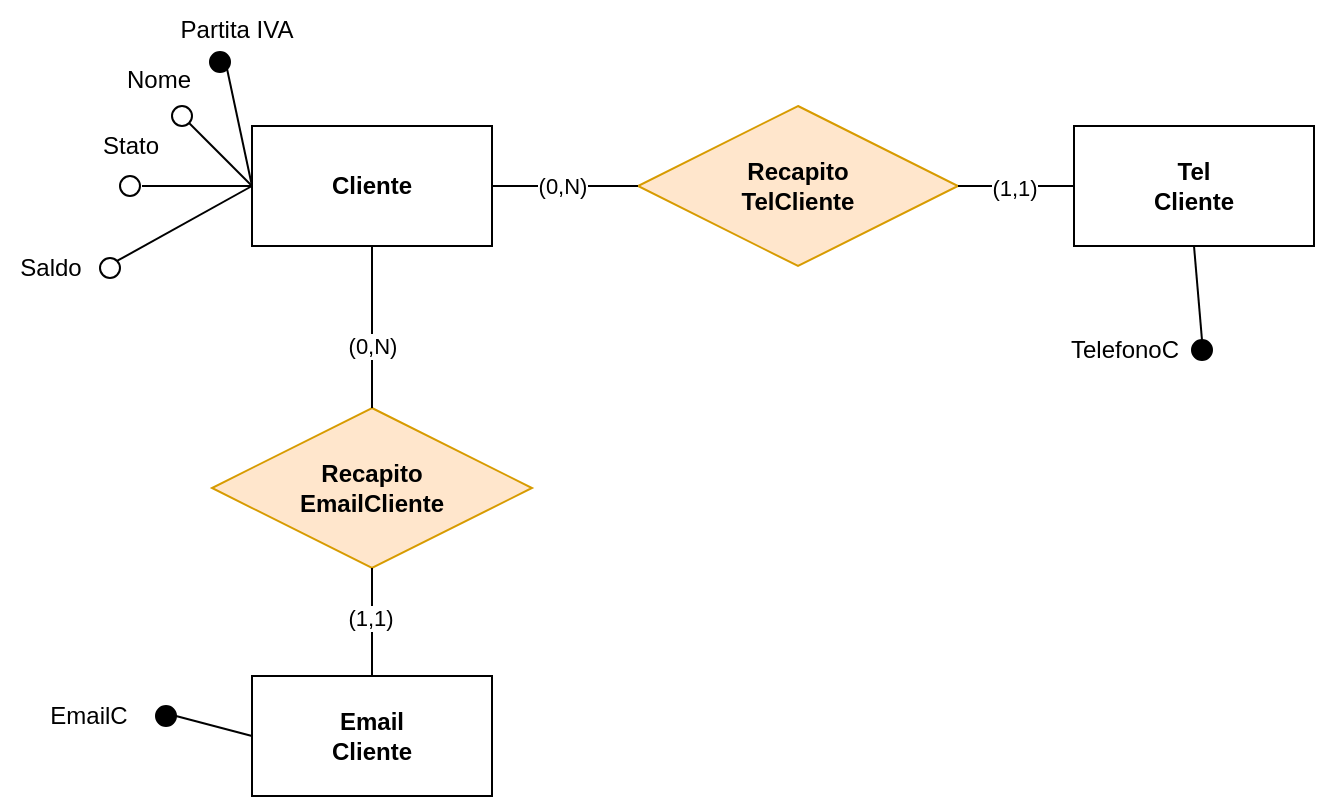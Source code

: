<mxfile version="20.2.3" type="device"><diagram id="dl30c6Od1xxuoknDg2VW" name="Pagina-1"><mxGraphModel dx="944" dy="583" grid="0" gridSize="10" guides="1" tooltips="1" connect="1" arrows="1" fold="1" page="1" pageScale="1" pageWidth="827" pageHeight="1169" math="0" shadow="0"><root><mxCell id="0"/><mxCell id="1" parent="0"/><mxCell id="t3BoIT1Px_faqD17NIAX-1" value="&lt;b&gt;Cliente&lt;/b&gt;" style="rounded=0;whiteSpace=wrap;html=1;" parent="1" vertex="1"><mxGeometry x="257" y="378" width="120" height="60" as="geometry"/></mxCell><mxCell id="t3BoIT1Px_faqD17NIAX-4" value="" style="ellipse;whiteSpace=wrap;html=1;aspect=fixed;" parent="1" vertex="1"><mxGeometry x="217" y="368" width="10" height="10" as="geometry"/></mxCell><mxCell id="t3BoIT1Px_faqD17NIAX-5" value="Nome" style="text;html=1;align=center;verticalAlign=middle;resizable=0;points=[];autosize=1;strokeColor=none;fillColor=none;" parent="1" vertex="1"><mxGeometry x="180" y="340" width="60" height="30" as="geometry"/></mxCell><mxCell id="t3BoIT1Px_faqD17NIAX-6" value="" style="ellipse;whiteSpace=wrap;html=1;aspect=fixed;fillColor=#000000;" parent="1" vertex="1"><mxGeometry x="236" y="341" width="10" height="10" as="geometry"/></mxCell><mxCell id="t3BoIT1Px_faqD17NIAX-7" value="" style="ellipse;whiteSpace=wrap;html=1;aspect=fixed;" parent="1" vertex="1"><mxGeometry x="191" y="403" width="10" height="10" as="geometry"/></mxCell><mxCell id="t3BoIT1Px_faqD17NIAX-9" value="" style="ellipse;whiteSpace=wrap;html=1;aspect=fixed;" parent="1" vertex="1"><mxGeometry x="181" y="444" width="10" height="10" as="geometry"/></mxCell><mxCell id="t3BoIT1Px_faqD17NIAX-11" value="Stato" style="text;html=1;align=center;verticalAlign=middle;resizable=0;points=[];autosize=1;strokeColor=none;fillColor=none;" parent="1" vertex="1"><mxGeometry x="171" y="373" width="50" height="30" as="geometry"/></mxCell><mxCell id="t3BoIT1Px_faqD17NIAX-16" value="Saldo" style="text;html=1;align=center;verticalAlign=middle;resizable=0;points=[];autosize=1;strokeColor=none;fillColor=none;" parent="1" vertex="1"><mxGeometry x="131" y="434" width="50" height="30" as="geometry"/></mxCell><mxCell id="t3BoIT1Px_faqD17NIAX-17" value="Partita IVA" style="text;html=1;align=center;verticalAlign=middle;resizable=0;points=[];autosize=1;strokeColor=none;fillColor=none;" parent="1" vertex="1"><mxGeometry x="209" y="315" width="80" height="30" as="geometry"/></mxCell><mxCell id="t3BoIT1Px_faqD17NIAX-18" value="" style="endArrow=none;html=1;rounded=0;entryX=0;entryY=0.5;entryDx=0;entryDy=0;exitX=1;exitY=0.5;exitDx=0;exitDy=0;" parent="1" target="t3BoIT1Px_faqD17NIAX-1" edge="1"><mxGeometry width="50" height="50" relative="1" as="geometry"><mxPoint x="202" y="408" as="sourcePoint"/><mxPoint x="469" y="500" as="targetPoint"/></mxGeometry></mxCell><mxCell id="t3BoIT1Px_faqD17NIAX-19" value="" style="endArrow=none;html=1;rounded=0;entryX=0;entryY=0.5;entryDx=0;entryDy=0;exitX=1;exitY=1;exitDx=0;exitDy=0;" parent="1" source="t3BoIT1Px_faqD17NIAX-4" target="t3BoIT1Px_faqD17NIAX-1" edge="1"><mxGeometry width="50" height="50" relative="1" as="geometry"><mxPoint x="212" y="418" as="sourcePoint"/><mxPoint x="267" y="418" as="targetPoint"/></mxGeometry></mxCell><mxCell id="t3BoIT1Px_faqD17NIAX-20" value="" style="endArrow=none;html=1;rounded=0;entryX=0;entryY=0.5;entryDx=0;entryDy=0;exitX=1;exitY=1;exitDx=0;exitDy=0;" parent="1" source="t3BoIT1Px_faqD17NIAX-6" target="t3BoIT1Px_faqD17NIAX-1" edge="1"><mxGeometry width="50" height="50" relative="1" as="geometry"><mxPoint x="235.536" y="386.536" as="sourcePoint"/><mxPoint x="267" y="418" as="targetPoint"/></mxGeometry></mxCell><mxCell id="t3BoIT1Px_faqD17NIAX-29" value="&lt;b&gt;Recapito&lt;br&gt;TelCliente&lt;br&gt;&lt;/b&gt;" style="rhombus;whiteSpace=wrap;html=1;fillColor=#ffe6cc;strokeColor=#d79b00;" parent="1" vertex="1"><mxGeometry x="450" y="368" width="160" height="80" as="geometry"/></mxCell><mxCell id="t3BoIT1Px_faqD17NIAX-30" value="&lt;b&gt;Recapito&lt;br&gt;EmailCliente&lt;br&gt;&lt;/b&gt;" style="rhombus;whiteSpace=wrap;html=1;fillColor=#ffe6cc;strokeColor=#d79b00;" parent="1" vertex="1"><mxGeometry x="237" y="519" width="160" height="80" as="geometry"/></mxCell><mxCell id="t3BoIT1Px_faqD17NIAX-32" value="" style="endArrow=none;html=1;rounded=0;entryX=0;entryY=0.5;entryDx=0;entryDy=0;exitX=1;exitY=0;exitDx=0;exitDy=0;" parent="1" source="t3BoIT1Px_faqD17NIAX-9" target="t3BoIT1Px_faqD17NIAX-1" edge="1"><mxGeometry width="50" height="50" relative="1" as="geometry"><mxPoint x="314" y="589" as="sourcePoint"/><mxPoint x="364" y="539" as="targetPoint"/></mxGeometry></mxCell><mxCell id="t3BoIT1Px_faqD17NIAX-33" value="&lt;b&gt;Email&lt;br&gt;Cliente&lt;br&gt;&lt;/b&gt;" style="rounded=0;whiteSpace=wrap;html=1;" parent="1" vertex="1"><mxGeometry x="257" y="653" width="120" height="60" as="geometry"/></mxCell><mxCell id="t3BoIT1Px_faqD17NIAX-34" value="&lt;b&gt;Tel&lt;br&gt;Cliente&lt;br&gt;&lt;/b&gt;" style="rounded=0;whiteSpace=wrap;html=1;" parent="1" vertex="1"><mxGeometry x="668" y="378" width="120" height="60" as="geometry"/></mxCell><mxCell id="t3BoIT1Px_faqD17NIAX-35" value="" style="endArrow=none;html=1;rounded=0;entryX=0.5;entryY=1;entryDx=0;entryDy=0;exitX=0.5;exitY=0;exitDx=0;exitDy=0;" parent="1" source="t3BoIT1Px_faqD17NIAX-30" target="t3BoIT1Px_faqD17NIAX-1" edge="1"><mxGeometry width="50" height="50" relative="1" as="geometry"><mxPoint x="317" y="542" as="sourcePoint"/><mxPoint x="364" y="527" as="targetPoint"/></mxGeometry></mxCell><mxCell id="t3BoIT1Px_faqD17NIAX-41" value="(0,N)" style="edgeLabel;html=1;align=center;verticalAlign=middle;resizable=0;points=[];" parent="t3BoIT1Px_faqD17NIAX-35" vertex="1" connectable="0"><mxGeometry x="-0.222" y="3" relative="1" as="geometry"><mxPoint x="3" as="offset"/></mxGeometry></mxCell><mxCell id="t3BoIT1Px_faqD17NIAX-36" value="" style="endArrow=none;html=1;rounded=0;exitX=0.5;exitY=1;exitDx=0;exitDy=0;entryX=0.5;entryY=0;entryDx=0;entryDy=0;" parent="1" source="t3BoIT1Px_faqD17NIAX-30" target="t3BoIT1Px_faqD17NIAX-33" edge="1"><mxGeometry width="50" height="50" relative="1" as="geometry"><mxPoint x="314" y="577" as="sourcePoint"/><mxPoint x="364" y="527" as="targetPoint"/></mxGeometry></mxCell><mxCell id="t3BoIT1Px_faqD17NIAX-42" value="(1,1)" style="edgeLabel;html=1;align=center;verticalAlign=middle;resizable=0;points=[];" parent="t3BoIT1Px_faqD17NIAX-36" vertex="1" connectable="0"><mxGeometry x="-0.296" y="-1" relative="1" as="geometry"><mxPoint y="6" as="offset"/></mxGeometry></mxCell><mxCell id="t3BoIT1Px_faqD17NIAX-38" value="" style="endArrow=none;html=1;rounded=0;entryX=0;entryY=0.5;entryDx=0;entryDy=0;exitX=1;exitY=0.5;exitDx=0;exitDy=0;" parent="1" source="t3BoIT1Px_faqD17NIAX-1" target="t3BoIT1Px_faqD17NIAX-29" edge="1"><mxGeometry width="50" height="50" relative="1" as="geometry"><mxPoint x="314" y="577" as="sourcePoint"/><mxPoint x="364" y="527" as="targetPoint"/></mxGeometry></mxCell><mxCell id="t3BoIT1Px_faqD17NIAX-40" value="(0,N)" style="edgeLabel;html=1;align=center;verticalAlign=middle;resizable=0;points=[];" parent="t3BoIT1Px_faqD17NIAX-38" vertex="1" connectable="0"><mxGeometry x="-0.384" relative="1" as="geometry"><mxPoint x="12" as="offset"/></mxGeometry></mxCell><mxCell id="t3BoIT1Px_faqD17NIAX-39" value="" style="endArrow=none;html=1;rounded=0;entryX=0;entryY=0.5;entryDx=0;entryDy=0;exitX=1;exitY=0.5;exitDx=0;exitDy=0;" parent="1" source="t3BoIT1Px_faqD17NIAX-29" target="t3BoIT1Px_faqD17NIAX-34" edge="1"><mxGeometry width="50" height="50" relative="1" as="geometry"><mxPoint x="386" y="577" as="sourcePoint"/><mxPoint x="436" y="527" as="targetPoint"/></mxGeometry></mxCell><mxCell id="t3BoIT1Px_faqD17NIAX-43" value="(1,1)" style="edgeLabel;html=1;align=center;verticalAlign=middle;resizable=0;points=[];" parent="t3BoIT1Px_faqD17NIAX-39" vertex="1" connectable="0"><mxGeometry x="-0.557" y="-2" relative="1" as="geometry"><mxPoint x="15" y="-1" as="offset"/></mxGeometry></mxCell><mxCell id="t3BoIT1Px_faqD17NIAX-45" value="EmailC" style="text;html=1;align=center;verticalAlign=middle;resizable=0;points=[];autosize=1;strokeColor=none;fillColor=none;" parent="1" vertex="1"><mxGeometry x="146" y="660" width="57" height="26" as="geometry"/></mxCell><mxCell id="t3BoIT1Px_faqD17NIAX-48" value="" style="ellipse;whiteSpace=wrap;html=1;aspect=fixed;fillColor=#000000;" parent="1" vertex="1"><mxGeometry x="209" y="668" width="10" height="10" as="geometry"/></mxCell><mxCell id="t3BoIT1Px_faqD17NIAX-49" value="" style="endArrow=none;html=1;rounded=0;exitX=1;exitY=0.5;exitDx=0;exitDy=0;entryX=0;entryY=0.5;entryDx=0;entryDy=0;" parent="1" source="t3BoIT1Px_faqD17NIAX-48" target="t3BoIT1Px_faqD17NIAX-33" edge="1"><mxGeometry width="50" height="50" relative="1" as="geometry"><mxPoint x="386" y="565" as="sourcePoint"/><mxPoint x="436" y="515" as="targetPoint"/></mxGeometry></mxCell><mxCell id="t3BoIT1Px_faqD17NIAX-50" value="TelefonoC" style="text;html=1;align=center;verticalAlign=middle;resizable=0;points=[];autosize=1;strokeColor=none;fillColor=none;" parent="1" vertex="1"><mxGeometry x="657" y="477" width="72" height="26" as="geometry"/></mxCell><mxCell id="t3BoIT1Px_faqD17NIAX-51" value="" style="ellipse;whiteSpace=wrap;html=1;aspect=fixed;fillColor=#000000;" parent="1" vertex="1"><mxGeometry x="727" y="485" width="10" height="10" as="geometry"/></mxCell><mxCell id="t3BoIT1Px_faqD17NIAX-52" value="" style="endArrow=none;html=1;rounded=0;entryX=0.5;entryY=1;entryDx=0;entryDy=0;exitX=0.5;exitY=0;exitDx=0;exitDy=0;" parent="1" source="t3BoIT1Px_faqD17NIAX-51" target="t3BoIT1Px_faqD17NIAX-34" edge="1"><mxGeometry width="50" height="50" relative="1" as="geometry"><mxPoint x="546" y="553" as="sourcePoint"/><mxPoint x="596" y="503" as="targetPoint"/></mxGeometry></mxCell></root></mxGraphModel></diagram></mxfile>